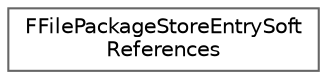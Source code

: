 digraph "Graphical Class Hierarchy"
{
 // INTERACTIVE_SVG=YES
 // LATEX_PDF_SIZE
  bgcolor="transparent";
  edge [fontname=Helvetica,fontsize=10,labelfontname=Helvetica,labelfontsize=10];
  node [fontname=Helvetica,fontsize=10,shape=box,height=0.2,width=0.4];
  rankdir="LR";
  Node0 [id="Node000000",label="FFilePackageStoreEntrySoft\lReferences",height=0.2,width=0.4,color="grey40", fillcolor="white", style="filled",URL="$dd/d62/structFFilePackageStoreEntrySoftReferences.html",tooltip=" "];
}
